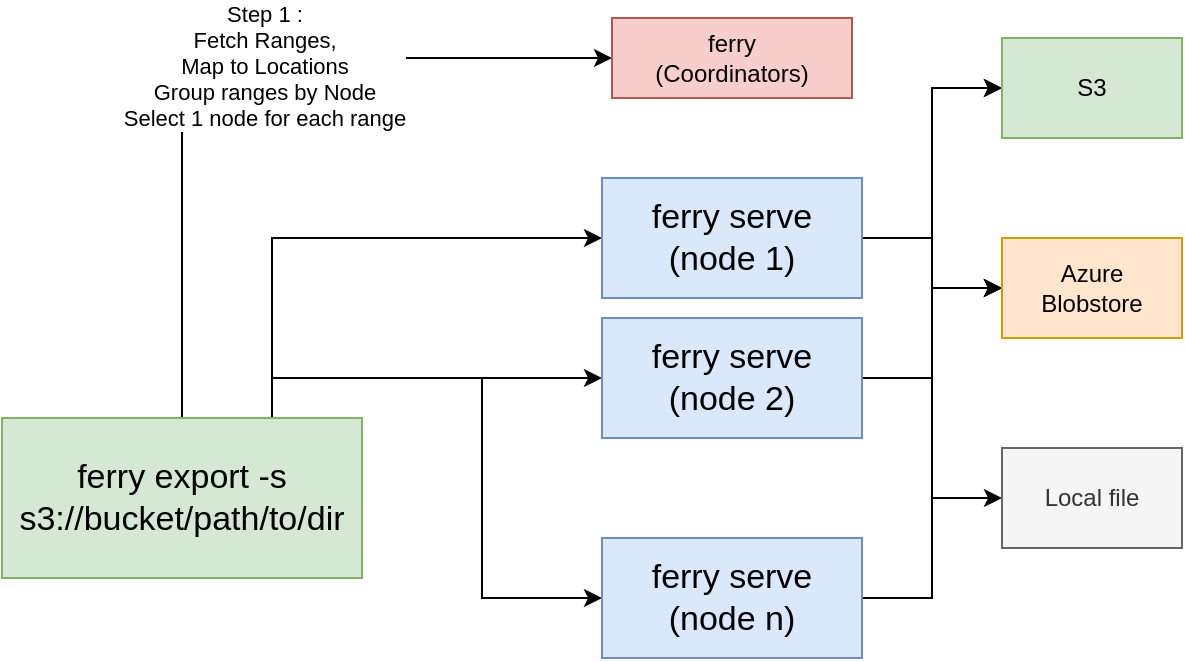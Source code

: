 <mxfile version="14.5.1" type="device"><diagram id="7VsA_jLF1-YQjp3ArkDt" name="Page-1"><mxGraphModel dx="1106" dy="820" grid="1" gridSize="10" guides="1" tooltips="1" connect="1" arrows="1" fold="1" page="1" pageScale="1" pageWidth="850" pageHeight="1100" math="0" shadow="0"><root><mxCell id="0"/><mxCell id="1" parent="0"/><mxCell id="9moPf9H1IIPUxVV1EDiP-11" style="edgeStyle=orthogonalEdgeStyle;rounded=0;orthogonalLoop=1;jettySize=auto;html=1;exitX=0.5;exitY=0;exitDx=0;exitDy=0;entryX=0;entryY=0.5;entryDx=0;entryDy=0;" edge="1" parent="1" source="9moPf9H1IIPUxVV1EDiP-1" target="9moPf9H1IIPUxVV1EDiP-8"><mxGeometry relative="1" as="geometry"/></mxCell><mxCell id="9moPf9H1IIPUxVV1EDiP-12" value="Step 1 : &lt;br&gt;Fetch Ranges,&lt;br&gt;Map to Locations&lt;br&gt;Group ranges by Node&lt;br&gt;Select 1 node for each range&lt;br&gt;" style="edgeLabel;html=1;align=center;verticalAlign=middle;resizable=0;points=[];" vertex="1" connectable="0" parent="9moPf9H1IIPUxVV1EDiP-11"><mxGeometry x="0.12" y="-4" relative="1" as="geometry"><mxPoint as="offset"/></mxGeometry></mxCell><mxCell id="9moPf9H1IIPUxVV1EDiP-15" style="edgeStyle=orthogonalEdgeStyle;rounded=0;orthogonalLoop=1;jettySize=auto;html=1;exitX=0.75;exitY=0;exitDx=0;exitDy=0;entryX=0;entryY=0.5;entryDx=0;entryDy=0;" edge="1" parent="1" source="9moPf9H1IIPUxVV1EDiP-1" target="9moPf9H1IIPUxVV1EDiP-2"><mxGeometry relative="1" as="geometry"/></mxCell><mxCell id="9moPf9H1IIPUxVV1EDiP-17" style="edgeStyle=orthogonalEdgeStyle;rounded=0;orthogonalLoop=1;jettySize=auto;html=1;exitX=0.75;exitY=0;exitDx=0;exitDy=0;" edge="1" parent="1" source="9moPf9H1IIPUxVV1EDiP-1" target="9moPf9H1IIPUxVV1EDiP-3"><mxGeometry relative="1" as="geometry"/></mxCell><mxCell id="9moPf9H1IIPUxVV1EDiP-18" style="edgeStyle=orthogonalEdgeStyle;rounded=0;orthogonalLoop=1;jettySize=auto;html=1;exitX=0.75;exitY=0;exitDx=0;exitDy=0;entryX=0;entryY=0.5;entryDx=0;entryDy=0;" edge="1" parent="1" source="9moPf9H1IIPUxVV1EDiP-1" target="9moPf9H1IIPUxVV1EDiP-4"><mxGeometry relative="1" as="geometry"/></mxCell><mxCell id="9moPf9H1IIPUxVV1EDiP-1" value="&lt;font style=&quot;font-size: 17px&quot;&gt;ferry export -s s3://bucket/path/to/dir&lt;/font&gt;" style="rounded=0;whiteSpace=wrap;html=1;fillColor=#d5e8d4;strokeColor=#82b366;" vertex="1" parent="1"><mxGeometry x="20" y="240" width="180" height="80" as="geometry"/></mxCell><mxCell id="9moPf9H1IIPUxVV1EDiP-22" style="edgeStyle=orthogonalEdgeStyle;rounded=0;orthogonalLoop=1;jettySize=auto;html=1;exitX=1;exitY=0.5;exitDx=0;exitDy=0;entryX=0;entryY=0.5;entryDx=0;entryDy=0;" edge="1" parent="1" source="9moPf9H1IIPUxVV1EDiP-2" target="9moPf9H1IIPUxVV1EDiP-19"><mxGeometry relative="1" as="geometry"/></mxCell><mxCell id="9moPf9H1IIPUxVV1EDiP-23" style="edgeStyle=orthogonalEdgeStyle;rounded=0;orthogonalLoop=1;jettySize=auto;html=1;exitX=1;exitY=0.5;exitDx=0;exitDy=0;entryX=0;entryY=0.5;entryDx=0;entryDy=0;" edge="1" parent="1" source="9moPf9H1IIPUxVV1EDiP-2" target="9moPf9H1IIPUxVV1EDiP-20"><mxGeometry relative="1" as="geometry"/></mxCell><mxCell id="9moPf9H1IIPUxVV1EDiP-2" value="&lt;font style=&quot;font-size: 17px&quot;&gt;ferry serve&lt;br&gt;(node 1)&lt;br&gt;&lt;/font&gt;" style="rounded=0;whiteSpace=wrap;html=1;fillColor=#dae8fc;strokeColor=#6c8ebf;" vertex="1" parent="1"><mxGeometry x="320" y="120" width="130" height="60" as="geometry"/></mxCell><mxCell id="9moPf9H1IIPUxVV1EDiP-26" style="edgeStyle=orthogonalEdgeStyle;rounded=0;orthogonalLoop=1;jettySize=auto;html=1;exitX=1;exitY=0.5;exitDx=0;exitDy=0;entryX=0;entryY=0.5;entryDx=0;entryDy=0;" edge="1" parent="1" source="9moPf9H1IIPUxVV1EDiP-3" target="9moPf9H1IIPUxVV1EDiP-20"><mxGeometry relative="1" as="geometry"/></mxCell><mxCell id="9moPf9H1IIPUxVV1EDiP-27" style="edgeStyle=orthogonalEdgeStyle;rounded=0;orthogonalLoop=1;jettySize=auto;html=1;exitX=1;exitY=0.5;exitDx=0;exitDy=0;entryX=0;entryY=0.5;entryDx=0;entryDy=0;" edge="1" parent="1" source="9moPf9H1IIPUxVV1EDiP-3" target="9moPf9H1IIPUxVV1EDiP-21"><mxGeometry relative="1" as="geometry"/></mxCell><mxCell id="9moPf9H1IIPUxVV1EDiP-3" value="&lt;font style=&quot;font-size: 17px&quot;&gt;ferry serve&lt;br&gt;(node 2)&lt;br&gt;&lt;/font&gt;" style="rounded=0;whiteSpace=wrap;html=1;fillColor=#dae8fc;strokeColor=#6c8ebf;" vertex="1" parent="1"><mxGeometry x="320" y="190" width="130" height="60" as="geometry"/></mxCell><mxCell id="9moPf9H1IIPUxVV1EDiP-24" style="edgeStyle=orthogonalEdgeStyle;rounded=0;orthogonalLoop=1;jettySize=auto;html=1;exitX=1;exitY=0.5;exitDx=0;exitDy=0;entryX=0;entryY=0.5;entryDx=0;entryDy=0;" edge="1" parent="1" source="9moPf9H1IIPUxVV1EDiP-4" target="9moPf9H1IIPUxVV1EDiP-20"><mxGeometry relative="1" as="geometry"/></mxCell><mxCell id="9moPf9H1IIPUxVV1EDiP-25" style="edgeStyle=orthogonalEdgeStyle;rounded=0;orthogonalLoop=1;jettySize=auto;html=1;exitX=1;exitY=0.5;exitDx=0;exitDy=0;entryX=0;entryY=0.5;entryDx=0;entryDy=0;" edge="1" parent="1" source="9moPf9H1IIPUxVV1EDiP-4" target="9moPf9H1IIPUxVV1EDiP-19"><mxGeometry relative="1" as="geometry"/></mxCell><mxCell id="9moPf9H1IIPUxVV1EDiP-4" value="&lt;font style=&quot;font-size: 17px&quot;&gt;ferry serve&lt;br&gt;(node n)&lt;br&gt;&lt;/font&gt;" style="rounded=0;whiteSpace=wrap;html=1;fillColor=#dae8fc;strokeColor=#6c8ebf;" vertex="1" parent="1"><mxGeometry x="320" y="300" width="130" height="60" as="geometry"/></mxCell><mxCell id="9moPf9H1IIPUxVV1EDiP-8" value="&lt;span&gt;ferry&lt;/span&gt;&lt;br&gt;&lt;span&gt;(Coordinators)&lt;/span&gt;" style="rounded=0;whiteSpace=wrap;html=1;fillColor=#f8cecc;strokeColor=#b85450;" vertex="1" parent="1"><mxGeometry x="325" y="40" width="120" height="40" as="geometry"/></mxCell><mxCell id="9moPf9H1IIPUxVV1EDiP-19" value="S3" style="rounded=0;whiteSpace=wrap;html=1;fillColor=#d5e8d4;strokeColor=#82b366;" vertex="1" parent="1"><mxGeometry x="520" y="50" width="90" height="50" as="geometry"/></mxCell><mxCell id="9moPf9H1IIPUxVV1EDiP-20" value="Azure&lt;br&gt;Blobstore" style="rounded=0;whiteSpace=wrap;html=1;fillColor=#ffe6cc;strokeColor=#d79b00;" vertex="1" parent="1"><mxGeometry x="520" y="150" width="90" height="50" as="geometry"/></mxCell><mxCell id="9moPf9H1IIPUxVV1EDiP-21" value="Local file" style="rounded=0;whiteSpace=wrap;html=1;fillColor=#f5f5f5;strokeColor=#666666;fontColor=#333333;" vertex="1" parent="1"><mxGeometry x="520" y="255" width="90" height="50" as="geometry"/></mxCell></root></mxGraphModel></diagram></mxfile>